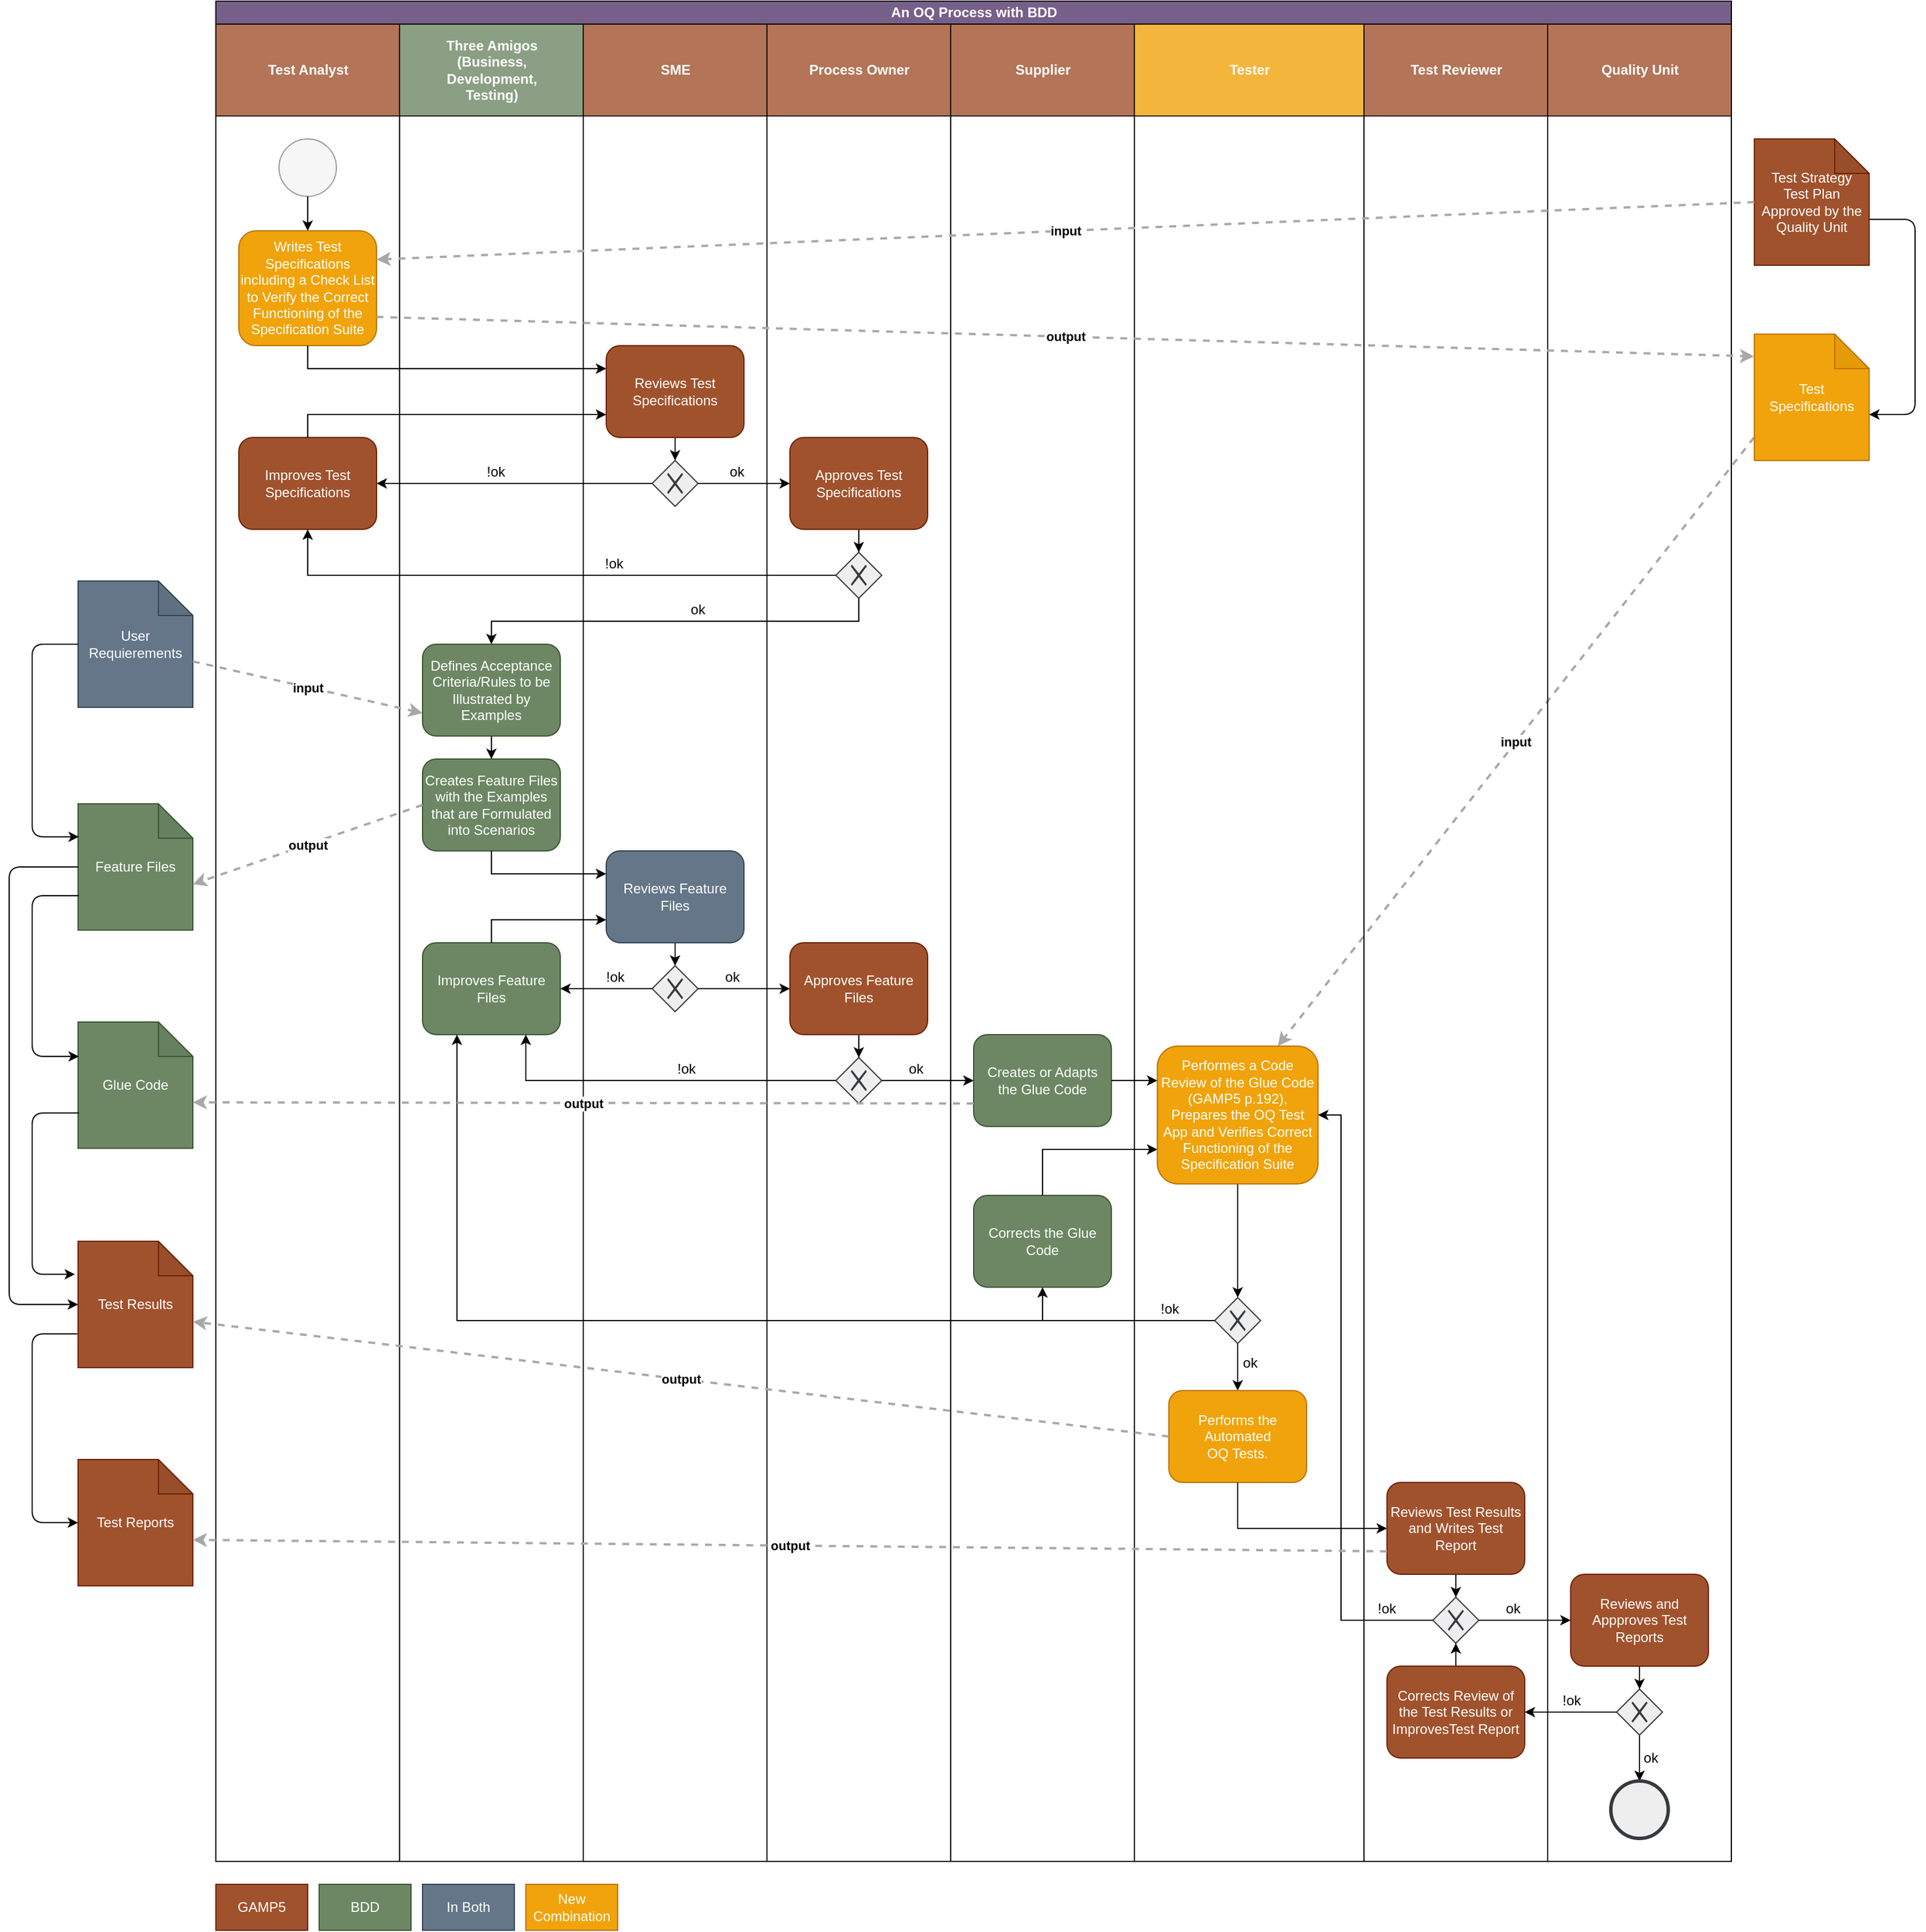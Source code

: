 <mxfile version="13.3.1" type="device"><diagram id="J2WlAYVavAl_SOjn0Gvv" name="Page-1"><mxGraphModel dx="2889" dy="1183" grid="1" gridSize="10" guides="1" tooltips="1" connect="1" arrows="1" fold="1" page="1" pageScale="1" pageWidth="827" pageHeight="1169" math="0" shadow="0"><root><mxCell id="0"/><mxCell id="1" parent="0"/><mxCell id="4swtbXsZtzmQUk544OCV-3" value="&lt;div style=&quot;text-align: left&quot;&gt;&lt;div style=&quot;text-align: center&quot;&gt;&lt;b&gt;input&lt;/b&gt;&lt;/div&gt;&lt;/div&gt;" style="edgeStyle=none;rounded=0;html=1;entryX=0.75;entryY=0;jettySize=auto;orthogonalLoop=1;strokeColor=#A8A8A8;strokeWidth=2;fontColor=#000000;jumpStyle=none;dashed=1;entryDx=0;entryDy=0;exitX=-0.003;exitY=0.818;exitDx=0;exitDy=0;exitPerimeter=0;" parent="1" source="Uafo7r4qzUE5RSI8bj_A-1" target="BC_eplf03qGUF5eGNBo_-27" edge="1"><mxGeometry width="200" relative="1" as="geometry"><mxPoint x="-60" y="730" as="sourcePoint"/><mxPoint x="270" y="690" as="targetPoint"/></mxGeometry></mxCell><mxCell id="BC_eplf03qGUF5eGNBo_-87" value="!ok" style="text;html=1;strokeColor=none;fillColor=none;align=center;verticalAlign=middle;whiteSpace=wrap;rounded=0;" parent="1" vertex="1"><mxGeometry x="407" y="560" width="40" height="20" as="geometry"/></mxCell><mxCell id="BC_eplf03qGUF5eGNBo_-1" value="An OQ Process with BDD" style="swimlane;html=1;childLayout=stackLayout;resizeParent=1;resizeParentMax=0;startSize=20;fillColor=#76608a;strokeColor=#000000;fontColor=#ffffff;" parent="1" vertex="1"><mxGeometry x="80" y="80" width="1320" height="1620" as="geometry"/></mxCell><mxCell id="BC_eplf03qGUF5eGNBo_-3" value="Test Analyst" style="swimlane;html=1;startSize=80;opacity=80;fillColor=#a0522d;strokeColor=#000000;fontColor=#ffffff;" parent="BC_eplf03qGUF5eGNBo_-1" vertex="1"><mxGeometry y="20" width="160" height="1600" as="geometry"/></mxCell><mxCell id="BC_eplf03qGUF5eGNBo_-35" style="edgeStyle=orthogonalEdgeStyle;rounded=0;orthogonalLoop=1;jettySize=auto;html=1;entryX=0.5;entryY=0;entryDx=0;entryDy=0;" parent="BC_eplf03qGUF5eGNBo_-3" source="BC_eplf03qGUF5eGNBo_-17" target="BC_eplf03qGUF5eGNBo_-18" edge="1"><mxGeometry relative="1" as="geometry"/></mxCell><mxCell id="BC_eplf03qGUF5eGNBo_-17" value="" style="shape=mxgraph.bpmn.shape;html=1;verticalLabelPosition=bottom;labelBackgroundColor=#ffffff;verticalAlign=top;align=center;perimeter=ellipsePerimeter;outlineConnect=0;outline=standard;symbol=general;fillColor=#eeeeee;strokeColor=#36393d;opacity=50;" parent="BC_eplf03qGUF5eGNBo_-3" vertex="1"><mxGeometry x="55" y="100" width="50" height="50" as="geometry"/></mxCell><mxCell id="BC_eplf03qGUF5eGNBo_-18" value="Writes Test Specifications&lt;br&gt;including a Check List to Verify the Correct Functioning of the Specification Suite" style="shape=ext;rounded=1;html=1;whiteSpace=wrap;fillColor=#f0a30a;strokeColor=#BD7000;fontColor=#ffffff;" parent="BC_eplf03qGUF5eGNBo_-3" vertex="1"><mxGeometry x="20" y="180" width="120" height="100" as="geometry"/></mxCell><mxCell id="BC_eplf03qGUF5eGNBo_-43" value="Improves Test Specifications" style="shape=ext;rounded=1;html=1;whiteSpace=wrap;fillColor=#a0522d;strokeColor=#6D1F00;fontColor=#ffffff;" parent="BC_eplf03qGUF5eGNBo_-3" vertex="1"><mxGeometry x="20" y="360" width="120" height="80" as="geometry"/></mxCell><mxCell id="BC_eplf03qGUF5eGNBo_-4" value="Three Amigos&lt;br&gt;(Business,&lt;br&gt;Development, &lt;br&gt;Testing)" style="swimlane;html=1;startSize=80;opacity=80;fillColor=#6d8764;strokeColor=#000000;fontColor=#ffffff;" parent="BC_eplf03qGUF5eGNBo_-1" vertex="1"><mxGeometry x="160" y="20" width="160" height="1600" as="geometry"/></mxCell><mxCell id="BC_eplf03qGUF5eGNBo_-48" style="edgeStyle=orthogonalEdgeStyle;rounded=0;orthogonalLoop=1;jettySize=auto;html=1;entryX=0.5;entryY=0;entryDx=0;entryDy=0;" parent="BC_eplf03qGUF5eGNBo_-4" source="BC_eplf03qGUF5eGNBo_-16" target="BC_eplf03qGUF5eGNBo_-19" edge="1"><mxGeometry relative="1" as="geometry"/></mxCell><mxCell id="BC_eplf03qGUF5eGNBo_-54" value="Improves Feature Files" style="shape=ext;rounded=1;html=1;whiteSpace=wrap;fillColor=#6d8764;strokeColor=#3A5431;fontColor=#ffffff;" parent="BC_eplf03qGUF5eGNBo_-4" vertex="1"><mxGeometry x="20" y="800" width="120" height="80" as="geometry"/></mxCell><mxCell id="BC_eplf03qGUF5eGNBo_-16" value="Defines Acceptance Criteria/Rules to be Illustrated by Examples" style="shape=ext;rounded=1;html=1;whiteSpace=wrap;fillColor=#6d8764;strokeColor=#3A5431;fontColor=#ffffff;" parent="BC_eplf03qGUF5eGNBo_-4" vertex="1"><mxGeometry x="20" y="540" width="120" height="80" as="geometry"/></mxCell><mxCell id="BC_eplf03qGUF5eGNBo_-19" value="Creates Feature Files with the Examples that are Formulated into Scenarios" style="shape=ext;rounded=1;html=1;whiteSpace=wrap;fillColor=#6d8764;strokeColor=#3A5431;fontColor=#ffffff;" parent="BC_eplf03qGUF5eGNBo_-4" vertex="1"><mxGeometry x="20" y="640" width="120" height="80" as="geometry"/></mxCell><mxCell id="BC_eplf03qGUF5eGNBo_-11" value="SME" style="swimlane;html=1;startSize=80;opacity=80;fillColor=#a0522d;strokeColor=#000000;fontColor=#ffffff;" parent="BC_eplf03qGUF5eGNBo_-1" vertex="1"><mxGeometry x="320" y="20" width="160" height="1600" as="geometry"/></mxCell><mxCell id="BC_eplf03qGUF5eGNBo_-38" style="edgeStyle=orthogonalEdgeStyle;rounded=0;orthogonalLoop=1;jettySize=auto;html=1;" parent="BC_eplf03qGUF5eGNBo_-11" source="BC_eplf03qGUF5eGNBo_-29" target="BC_eplf03qGUF5eGNBo_-37" edge="1"><mxGeometry relative="1" as="geometry"/></mxCell><mxCell id="BC_eplf03qGUF5eGNBo_-37" value="" style="shape=mxgraph.bpmn.shape;html=1;verticalLabelPosition=bottom;labelBackgroundColor=#ffffff;verticalAlign=top;align=center;perimeter=rhombusPerimeter;background=gateway;outlineConnect=0;outline=none;symbol=exclusiveGw;fillColor=#eeeeee;strokeColor=#36393d;" parent="BC_eplf03qGUF5eGNBo_-11" vertex="1"><mxGeometry x="60" y="380" width="40" height="40" as="geometry"/></mxCell><mxCell id="BC_eplf03qGUF5eGNBo_-29" value="Reviews Test Specifications" style="shape=ext;rounded=1;html=1;whiteSpace=wrap;fillColor=#a0522d;strokeColor=#6D1F00;fontColor=#ffffff;" parent="BC_eplf03qGUF5eGNBo_-11" vertex="1"><mxGeometry x="20" y="280" width="120" height="80" as="geometry"/></mxCell><mxCell id="BC_eplf03qGUF5eGNBo_-56" style="edgeStyle=orthogonalEdgeStyle;rounded=0;orthogonalLoop=1;jettySize=auto;html=1;" parent="BC_eplf03qGUF5eGNBo_-11" source="BC_eplf03qGUF5eGNBo_-22" target="BC_eplf03qGUF5eGNBo_-55" edge="1"><mxGeometry relative="1" as="geometry"/></mxCell><mxCell id="BC_eplf03qGUF5eGNBo_-22" value="Reviews Feature Files" style="shape=ext;rounded=1;html=1;whiteSpace=wrap;fillColor=#647687;strokeColor=#314354;fontColor=#ffffff;" parent="BC_eplf03qGUF5eGNBo_-11" vertex="1"><mxGeometry x="20" y="720" width="120" height="80" as="geometry"/></mxCell><mxCell id="BC_eplf03qGUF5eGNBo_-55" value="" style="shape=mxgraph.bpmn.shape;html=1;verticalLabelPosition=bottom;labelBackgroundColor=#ffffff;verticalAlign=top;align=center;perimeter=rhombusPerimeter;background=gateway;outlineConnect=0;outline=none;symbol=exclusiveGw;fillColor=#eeeeee;strokeColor=#36393d;" parent="BC_eplf03qGUF5eGNBo_-11" vertex="1"><mxGeometry x="60" y="820" width="40" height="40" as="geometry"/></mxCell><mxCell id="BC_eplf03qGUF5eGNBo_-104" value="!ok" style="text;html=1;strokeColor=none;fillColor=none;align=center;verticalAlign=middle;whiteSpace=wrap;rounded=0;" parent="BC_eplf03qGUF5eGNBo_-11" vertex="1"><mxGeometry x="70" y="900" width="40" height="20" as="geometry"/></mxCell><mxCell id="BC_eplf03qGUF5eGNBo_-101" value="ok" style="text;html=1;strokeColor=none;fillColor=none;align=center;verticalAlign=middle;whiteSpace=wrap;rounded=0;" parent="BC_eplf03qGUF5eGNBo_-11" vertex="1"><mxGeometry x="80" y="500" width="40" height="20" as="geometry"/></mxCell><mxCell id="BC_eplf03qGUF5eGNBo_-96" value="ok" style="text;html=1;strokeColor=none;fillColor=none;align=center;verticalAlign=middle;whiteSpace=wrap;rounded=0;" parent="BC_eplf03qGUF5eGNBo_-11" vertex="1"><mxGeometry x="110" y="820" width="40" height="20" as="geometry"/></mxCell><mxCell id="BC_eplf03qGUF5eGNBo_-20" value="Process Owner" style="swimlane;html=1;startSize=80;opacity=80;fillColor=#a0522d;strokeColor=#000000;fontColor=#ffffff;" parent="BC_eplf03qGUF5eGNBo_-1" vertex="1"><mxGeometry x="480" y="20" width="160" height="1600" as="geometry"/></mxCell><mxCell id="BC_eplf03qGUF5eGNBo_-41" style="edgeStyle=orthogonalEdgeStyle;rounded=0;orthogonalLoop=1;jettySize=auto;html=1;entryX=0.5;entryY=0;entryDx=0;entryDy=0;" parent="BC_eplf03qGUF5eGNBo_-20" source="BC_eplf03qGUF5eGNBo_-30" target="BC_eplf03qGUF5eGNBo_-51" edge="1"><mxGeometry relative="1" as="geometry"><mxPoint x="80" y="480" as="targetPoint"/></mxGeometry></mxCell><mxCell id="BC_eplf03qGUF5eGNBo_-61" value="" style="shape=mxgraph.bpmn.shape;html=1;verticalLabelPosition=bottom;labelBackgroundColor=#ffffff;verticalAlign=top;align=center;perimeter=rhombusPerimeter;background=gateway;outlineConnect=0;outline=none;symbol=exclusiveGw;fillColor=#eeeeee;strokeColor=#36393d;" parent="BC_eplf03qGUF5eGNBo_-20" vertex="1"><mxGeometry x="60" y="900" width="40" height="40" as="geometry"/></mxCell><mxCell id="BC_eplf03qGUF5eGNBo_-62" style="edgeStyle=orthogonalEdgeStyle;rounded=0;orthogonalLoop=1;jettySize=auto;html=1;entryX=0.5;entryY=0;entryDx=0;entryDy=0;" parent="BC_eplf03qGUF5eGNBo_-20" source="BC_eplf03qGUF5eGNBo_-25" target="BC_eplf03qGUF5eGNBo_-61" edge="1"><mxGeometry relative="1" as="geometry"/></mxCell><mxCell id="BC_eplf03qGUF5eGNBo_-25" value="Approves Feature Files" style="shape=ext;rounded=1;html=1;whiteSpace=wrap;fillColor=#a0522d;strokeColor=#6D1F00;fontColor=#ffffff;" parent="BC_eplf03qGUF5eGNBo_-20" vertex="1"><mxGeometry x="20" y="800" width="120" height="80" as="geometry"/></mxCell><mxCell id="BC_eplf03qGUF5eGNBo_-30" value="Approves Test Specifications" style="shape=ext;rounded=1;html=1;whiteSpace=wrap;fillColor=#a0522d;strokeColor=#6D1F00;fontColor=#ffffff;" parent="BC_eplf03qGUF5eGNBo_-20" vertex="1"><mxGeometry x="20" y="360" width="120" height="80" as="geometry"/></mxCell><mxCell id="BC_eplf03qGUF5eGNBo_-51" value="" style="shape=mxgraph.bpmn.shape;html=1;verticalLabelPosition=bottom;labelBackgroundColor=#ffffff;verticalAlign=top;align=center;perimeter=rhombusPerimeter;background=gateway;outlineConnect=0;outline=none;symbol=exclusiveGw;fillColor=#eeeeee;strokeColor=#36393d;" parent="BC_eplf03qGUF5eGNBo_-20" vertex="1"><mxGeometry x="60" y="460" width="40" height="40" as="geometry"/></mxCell><mxCell id="BC_eplf03qGUF5eGNBo_-86" value="ok" style="text;html=1;strokeColor=none;fillColor=none;align=center;verticalAlign=middle;whiteSpace=wrap;rounded=0;" parent="BC_eplf03qGUF5eGNBo_-20" vertex="1"><mxGeometry x="110" y="900" width="40" height="20" as="geometry"/></mxCell><mxCell id="BC_eplf03qGUF5eGNBo_-12" value="Supplier" style="swimlane;html=1;startSize=80;opacity=80;fillColor=#a0522d;strokeColor=#000000;fontColor=#ffffff;" parent="BC_eplf03qGUF5eGNBo_-1" vertex="1"><mxGeometry x="640" y="20" width="160" height="1600" as="geometry"/></mxCell><mxCell id="BC_eplf03qGUF5eGNBo_-88" value="Creates or Adapts &lt;br&gt;the Glue Code" style="shape=ext;rounded=1;html=1;whiteSpace=wrap;fillColor=#6d8764;strokeColor=#3A5431;fontColor=#ffffff;" parent="BC_eplf03qGUF5eGNBo_-12" vertex="1"><mxGeometry x="20" y="880" width="120" height="80" as="geometry"/></mxCell><mxCell id="BC_eplf03qGUF5eGNBo_-91" value="Corrects the Glue Code" style="shape=ext;rounded=1;html=1;whiteSpace=wrap;fillColor=#6d8764;strokeColor=#3A5431;fontColor=#ffffff;" parent="BC_eplf03qGUF5eGNBo_-12" vertex="1"><mxGeometry x="20" y="1020" width="120" height="80" as="geometry"/></mxCell><mxCell id="BC_eplf03qGUF5eGNBo_-13" value="Tester" style="swimlane;html=1;startSize=80;opacity=80;fillColor=#f0a30a;strokeColor=#000000;fontColor=#ffffff;" parent="BC_eplf03qGUF5eGNBo_-1" vertex="1"><mxGeometry x="800" y="20" width="200" height="1600" as="geometry"/></mxCell><mxCell id="BC_eplf03qGUF5eGNBo_-73" style="edgeStyle=orthogonalEdgeStyle;rounded=0;orthogonalLoop=1;jettySize=auto;html=1;" parent="BC_eplf03qGUF5eGNBo_-13" source="BC_eplf03qGUF5eGNBo_-71" target="BC_eplf03qGUF5eGNBo_-26" edge="1"><mxGeometry relative="1" as="geometry"/></mxCell><mxCell id="BC_eplf03qGUF5eGNBo_-89" style="edgeStyle=orthogonalEdgeStyle;rounded=0;orthogonalLoop=1;jettySize=auto;html=1;entryX=0.5;entryY=0;entryDx=0;entryDy=0;" parent="BC_eplf03qGUF5eGNBo_-13" source="BC_eplf03qGUF5eGNBo_-27" target="BC_eplf03qGUF5eGNBo_-71" edge="1"><mxGeometry relative="1" as="geometry"/></mxCell><mxCell id="BC_eplf03qGUF5eGNBo_-71" value="" style="shape=mxgraph.bpmn.shape;html=1;verticalLabelPosition=bottom;labelBackgroundColor=#ffffff;verticalAlign=top;align=center;perimeter=rhombusPerimeter;background=gateway;outlineConnect=0;outline=none;symbol=exclusiveGw;fillColor=#eeeeee;strokeColor=#36393d;" parent="BC_eplf03qGUF5eGNBo_-13" vertex="1"><mxGeometry x="70" y="1109" width="40" height="40" as="geometry"/></mxCell><mxCell id="BC_eplf03qGUF5eGNBo_-27" value="Performes a Code Review of the Glue Code (GAMP5 p.192), Prepares the OQ Test App and Verifies Correct Functioning of the Specification Suite" style="shape=ext;rounded=1;html=1;whiteSpace=wrap;fillColor=#f0a30a;strokeColor=#BD7000;fontColor=#ffffff;" parent="BC_eplf03qGUF5eGNBo_-13" vertex="1"><mxGeometry x="20" y="890" width="140" height="120" as="geometry"/></mxCell><mxCell id="BC_eplf03qGUF5eGNBo_-26" value="Performs the Automated &lt;br&gt;OQ Tests." style="shape=ext;rounded=1;html=1;whiteSpace=wrap;fillColor=#f0a30a;strokeColor=#BD7000;fontColor=#ffffff;" parent="BC_eplf03qGUF5eGNBo_-13" vertex="1"><mxGeometry x="30" y="1190" width="120" height="80" as="geometry"/></mxCell><mxCell id="BC_eplf03qGUF5eGNBo_-14" value="Test Reviewer" style="swimlane;html=1;startSize=80;opacity=80;fillColor=#a0522d;strokeColor=#000000;fontColor=#ffffff;" parent="BC_eplf03qGUF5eGNBo_-1" vertex="1"><mxGeometry x="1000" y="20" width="160" height="1600" as="geometry"/></mxCell><mxCell id="BC_eplf03qGUF5eGNBo_-81" style="edgeStyle=orthogonalEdgeStyle;rounded=0;orthogonalLoop=1;jettySize=auto;html=1;entryX=0.5;entryY=1;entryDx=0;entryDy=0;" parent="BC_eplf03qGUF5eGNBo_-14" source="BC_eplf03qGUF5eGNBo_-32" target="BC_eplf03qGUF5eGNBo_-74" edge="1"><mxGeometry relative="1" as="geometry"/></mxCell><mxCell id="BC_eplf03qGUF5eGNBo_-75" style="edgeStyle=orthogonalEdgeStyle;rounded=0;orthogonalLoop=1;jettySize=auto;html=1;entryX=0.5;entryY=0;entryDx=0;entryDy=0;" parent="BC_eplf03qGUF5eGNBo_-14" source="BC_eplf03qGUF5eGNBo_-31" target="BC_eplf03qGUF5eGNBo_-74" edge="1"><mxGeometry relative="1" as="geometry"/></mxCell><mxCell id="BC_eplf03qGUF5eGNBo_-109" value="!ok" style="text;html=1;strokeColor=none;fillColor=none;align=center;verticalAlign=middle;whiteSpace=wrap;rounded=0;" parent="BC_eplf03qGUF5eGNBo_-14" vertex="1"><mxGeometry y="1370" width="40" height="20" as="geometry"/></mxCell><mxCell id="BC_eplf03qGUF5eGNBo_-108" value="!ok" style="text;html=1;strokeColor=none;fillColor=none;align=center;verticalAlign=middle;whiteSpace=wrap;rounded=0;" parent="BC_eplf03qGUF5eGNBo_-14" vertex="1"><mxGeometry x="50" y="1460" width="40" height="20" as="geometry"/></mxCell><mxCell id="BC_eplf03qGUF5eGNBo_-74" value="" style="shape=mxgraph.bpmn.shape;html=1;verticalLabelPosition=bottom;labelBackgroundColor=#ffffff;verticalAlign=top;align=center;perimeter=rhombusPerimeter;background=gateway;outlineConnect=0;outline=none;symbol=exclusiveGw;fillColor=#eeeeee;strokeColor=#36393d;" parent="BC_eplf03qGUF5eGNBo_-14" vertex="1"><mxGeometry x="60" y="1370" width="40" height="40" as="geometry"/></mxCell><mxCell id="BC_eplf03qGUF5eGNBo_-32" value="Corrects Review of the Test Results or ImprovesTest Report" style="shape=ext;rounded=1;html=1;whiteSpace=wrap;fillColor=#a0522d;strokeColor=#6D1F00;fontColor=#ffffff;" parent="BC_eplf03qGUF5eGNBo_-14" vertex="1"><mxGeometry x="20" y="1430" width="120" height="80" as="geometry"/></mxCell><mxCell id="BC_eplf03qGUF5eGNBo_-31" value="Reviews Test Results and Writes Test Report" style="shape=ext;rounded=1;html=1;whiteSpace=wrap;fillColor=#a0522d;strokeColor=#6D1F00;fontColor=#ffffff;" parent="BC_eplf03qGUF5eGNBo_-14" vertex="1"><mxGeometry x="20" y="1270" width="120" height="80" as="geometry"/></mxCell><mxCell id="BC_eplf03qGUF5eGNBo_-99" value="ok" style="text;html=1;strokeColor=none;fillColor=none;align=center;verticalAlign=middle;whiteSpace=wrap;rounded=0;" parent="BC_eplf03qGUF5eGNBo_-14" vertex="1"><mxGeometry x="110" y="1370" width="40" height="20" as="geometry"/></mxCell><mxCell id="BC_eplf03qGUF5eGNBo_-15" value="Quality Unit" style="swimlane;html=1;startSize=80;opacity=80;fillColor=#a0522d;strokeColor=#000000;fontColor=#ffffff;" parent="BC_eplf03qGUF5eGNBo_-1" vertex="1"><mxGeometry x="1160" y="20" width="160" height="1600" as="geometry"><mxRectangle x="1160" y="20" width="30" height="1600" as="alternateBounds"/></mxGeometry></mxCell><mxCell id="BC_eplf03qGUF5eGNBo_-83" style="edgeStyle=orthogonalEdgeStyle;rounded=0;orthogonalLoop=1;jettySize=auto;html=1;entryX=0.5;entryY=0;entryDx=0;entryDy=0;" parent="BC_eplf03qGUF5eGNBo_-15" source="BC_eplf03qGUF5eGNBo_-33" target="BC_eplf03qGUF5eGNBo_-82" edge="1"><mxGeometry relative="1" as="geometry"/></mxCell><mxCell id="BC_eplf03qGUF5eGNBo_-85" style="edgeStyle=orthogonalEdgeStyle;rounded=0;orthogonalLoop=1;jettySize=auto;html=1;entryX=0.5;entryY=0;entryDx=0;entryDy=0;" parent="BC_eplf03qGUF5eGNBo_-15" source="BC_eplf03qGUF5eGNBo_-82" target="BC_eplf03qGUF5eGNBo_-34" edge="1"><mxGeometry relative="1" as="geometry"/></mxCell><mxCell id="BC_eplf03qGUF5eGNBo_-107" value="!ok" style="text;html=1;strokeColor=none;fillColor=none;align=center;verticalAlign=middle;whiteSpace=wrap;rounded=0;" parent="BC_eplf03qGUF5eGNBo_-15" vertex="1"><mxGeometry x="1" y="1450" width="40" height="20" as="geometry"/></mxCell><mxCell id="BC_eplf03qGUF5eGNBo_-34" value="" style="shape=mxgraph.bpmn.shape;html=1;verticalLabelPosition=bottom;labelBackgroundColor=#ffffff;verticalAlign=top;align=center;perimeter=ellipsePerimeter;outlineConnect=0;outline=end;symbol=general;fillColor=#eeeeee;strokeColor=#36393d;" parent="BC_eplf03qGUF5eGNBo_-15" vertex="1"><mxGeometry x="55" y="1530" width="50" height="50" as="geometry"/></mxCell><mxCell id="BC_eplf03qGUF5eGNBo_-82" value="" style="shape=mxgraph.bpmn.shape;html=1;verticalLabelPosition=bottom;labelBackgroundColor=#ffffff;verticalAlign=top;align=center;perimeter=rhombusPerimeter;background=gateway;outlineConnect=0;outline=none;symbol=exclusiveGw;fillColor=#eeeeee;strokeColor=#36393d;" parent="BC_eplf03qGUF5eGNBo_-15" vertex="1"><mxGeometry x="60" y="1450" width="40" height="40" as="geometry"/></mxCell><mxCell id="BC_eplf03qGUF5eGNBo_-33" value="Reviews and Appproves Test Reports" style="shape=ext;rounded=1;html=1;whiteSpace=wrap;fillColor=#a0522d;strokeColor=#6D1F00;fontColor=#ffffff;" parent="BC_eplf03qGUF5eGNBo_-15" vertex="1"><mxGeometry x="20" y="1350" width="120" height="80" as="geometry"/></mxCell><mxCell id="BC_eplf03qGUF5eGNBo_-98" value="ok" style="text;html=1;strokeColor=none;fillColor=none;align=center;verticalAlign=middle;whiteSpace=wrap;rounded=0;" parent="BC_eplf03qGUF5eGNBo_-15" vertex="1"><mxGeometry x="70" y="1500" width="40" height="20" as="geometry"/></mxCell><mxCell id="BC_eplf03qGUF5eGNBo_-36" style="edgeStyle=orthogonalEdgeStyle;rounded=0;orthogonalLoop=1;jettySize=auto;html=1;entryX=0;entryY=0.25;entryDx=0;entryDy=0;exitX=0.5;exitY=1;exitDx=0;exitDy=0;" parent="BC_eplf03qGUF5eGNBo_-1" source="BC_eplf03qGUF5eGNBo_-18" target="BC_eplf03qGUF5eGNBo_-29" edge="1"><mxGeometry relative="1" as="geometry"/></mxCell><mxCell id="BC_eplf03qGUF5eGNBo_-39" style="edgeStyle=orthogonalEdgeStyle;rounded=0;orthogonalLoop=1;jettySize=auto;html=1;entryX=0;entryY=0.5;entryDx=0;entryDy=0;" parent="BC_eplf03qGUF5eGNBo_-1" source="BC_eplf03qGUF5eGNBo_-37" target="BC_eplf03qGUF5eGNBo_-30" edge="1"><mxGeometry relative="1" as="geometry"/></mxCell><mxCell id="BC_eplf03qGUF5eGNBo_-42" style="edgeStyle=orthogonalEdgeStyle;rounded=0;orthogonalLoop=1;jettySize=auto;html=1;exitX=0.5;exitY=1;exitDx=0;exitDy=0;" parent="BC_eplf03qGUF5eGNBo_-1" source="BC_eplf03qGUF5eGNBo_-51" target="BC_eplf03qGUF5eGNBo_-16" edge="1"><mxGeometry relative="1" as="geometry"><mxPoint x="560" y="550" as="sourcePoint"/></mxGeometry></mxCell><mxCell id="BC_eplf03qGUF5eGNBo_-44" style="edgeStyle=orthogonalEdgeStyle;rounded=0;orthogonalLoop=1;jettySize=auto;html=1;entryX=1;entryY=0.5;entryDx=0;entryDy=0;" parent="BC_eplf03qGUF5eGNBo_-1" source="BC_eplf03qGUF5eGNBo_-37" target="BC_eplf03qGUF5eGNBo_-43" edge="1"><mxGeometry relative="1" as="geometry"/></mxCell><mxCell id="BC_eplf03qGUF5eGNBo_-46" style="edgeStyle=orthogonalEdgeStyle;rounded=0;orthogonalLoop=1;jettySize=auto;html=1;entryX=0;entryY=0.75;entryDx=0;entryDy=0;exitX=0.5;exitY=0;exitDx=0;exitDy=0;" parent="BC_eplf03qGUF5eGNBo_-1" source="BC_eplf03qGUF5eGNBo_-43" target="BC_eplf03qGUF5eGNBo_-29" edge="1"><mxGeometry relative="1" as="geometry"><Array as="points"><mxPoint x="80" y="360"/></Array></mxGeometry></mxCell><mxCell id="BC_eplf03qGUF5eGNBo_-47" style="edgeStyle=orthogonalEdgeStyle;rounded=0;orthogonalLoop=1;jettySize=auto;html=1;entryX=0.5;entryY=1;entryDx=0;entryDy=0;exitX=0;exitY=0.5;exitDx=0;exitDy=0;" parent="BC_eplf03qGUF5eGNBo_-1" source="BC_eplf03qGUF5eGNBo_-51" target="BC_eplf03qGUF5eGNBo_-43" edge="1"><mxGeometry relative="1" as="geometry"><mxPoint x="535" y="525" as="sourcePoint"/></mxGeometry></mxCell><mxCell id="BC_eplf03qGUF5eGNBo_-50" style="edgeStyle=orthogonalEdgeStyle;rounded=0;orthogonalLoop=1;jettySize=auto;html=1;entryX=0;entryY=0.25;entryDx=0;entryDy=0;exitX=0.5;exitY=1;exitDx=0;exitDy=0;" parent="BC_eplf03qGUF5eGNBo_-1" source="BC_eplf03qGUF5eGNBo_-19" target="BC_eplf03qGUF5eGNBo_-22" edge="1"><mxGeometry relative="1" as="geometry"/></mxCell><mxCell id="BC_eplf03qGUF5eGNBo_-57" style="edgeStyle=orthogonalEdgeStyle;rounded=0;orthogonalLoop=1;jettySize=auto;html=1;entryX=0;entryY=0.5;entryDx=0;entryDy=0;" parent="BC_eplf03qGUF5eGNBo_-1" source="BC_eplf03qGUF5eGNBo_-55" target="BC_eplf03qGUF5eGNBo_-25" edge="1"><mxGeometry relative="1" as="geometry"/></mxCell><mxCell id="BC_eplf03qGUF5eGNBo_-58" style="edgeStyle=orthogonalEdgeStyle;rounded=0;orthogonalLoop=1;jettySize=auto;html=1;entryX=1;entryY=0.5;entryDx=0;entryDy=0;" parent="BC_eplf03qGUF5eGNBo_-1" source="BC_eplf03qGUF5eGNBo_-55" target="BC_eplf03qGUF5eGNBo_-54" edge="1"><mxGeometry relative="1" as="geometry"/></mxCell><mxCell id="BC_eplf03qGUF5eGNBo_-60" style="edgeStyle=orthogonalEdgeStyle;rounded=0;orthogonalLoop=1;jettySize=auto;html=1;entryX=0;entryY=0.75;entryDx=0;entryDy=0;" parent="BC_eplf03qGUF5eGNBo_-1" source="BC_eplf03qGUF5eGNBo_-54" target="BC_eplf03qGUF5eGNBo_-22" edge="1"><mxGeometry relative="1" as="geometry"><Array as="points"><mxPoint x="240" y="800"/></Array></mxGeometry></mxCell><mxCell id="BC_eplf03qGUF5eGNBo_-63" style="edgeStyle=orthogonalEdgeStyle;rounded=0;orthogonalLoop=1;jettySize=auto;html=1;entryX=0.75;entryY=1;entryDx=0;entryDy=0;" parent="BC_eplf03qGUF5eGNBo_-1" source="BC_eplf03qGUF5eGNBo_-61" target="BC_eplf03qGUF5eGNBo_-54" edge="1"><mxGeometry relative="1" as="geometry"/></mxCell><mxCell id="BC_eplf03qGUF5eGNBo_-64" style="edgeStyle=orthogonalEdgeStyle;rounded=0;orthogonalLoop=1;jettySize=auto;html=1;entryX=0;entryY=0.5;entryDx=0;entryDy=0;" parent="BC_eplf03qGUF5eGNBo_-1" source="BC_eplf03qGUF5eGNBo_-61" target="BC_eplf03qGUF5eGNBo_-88" edge="1"><mxGeometry relative="1" as="geometry"><mxPoint x="620" y="950" as="targetPoint"/></mxGeometry></mxCell><mxCell id="BC_eplf03qGUF5eGNBo_-70" style="edgeStyle=orthogonalEdgeStyle;rounded=0;orthogonalLoop=1;jettySize=auto;html=1;entryX=0;entryY=0.5;entryDx=0;entryDy=0;exitX=0.5;exitY=1;exitDx=0;exitDy=0;" parent="BC_eplf03qGUF5eGNBo_-1" source="BC_eplf03qGUF5eGNBo_-26" target="BC_eplf03qGUF5eGNBo_-31" edge="1"><mxGeometry relative="1" as="geometry"/></mxCell><mxCell id="BC_eplf03qGUF5eGNBo_-77" style="edgeStyle=orthogonalEdgeStyle;rounded=0;orthogonalLoop=1;jettySize=auto;html=1;entryX=0;entryY=0.5;entryDx=0;entryDy=0;" parent="BC_eplf03qGUF5eGNBo_-1" source="BC_eplf03qGUF5eGNBo_-74" target="BC_eplf03qGUF5eGNBo_-33" edge="1"><mxGeometry relative="1" as="geometry"/></mxCell><mxCell id="BC_eplf03qGUF5eGNBo_-78" style="edgeStyle=orthogonalEdgeStyle;rounded=0;orthogonalLoop=1;jettySize=auto;html=1;entryX=1;entryY=0.5;entryDx=0;entryDy=0;exitX=0;exitY=0.5;exitDx=0;exitDy=0;" parent="BC_eplf03qGUF5eGNBo_-1" source="BC_eplf03qGUF5eGNBo_-74" target="BC_eplf03qGUF5eGNBo_-27" edge="1"><mxGeometry relative="1" as="geometry"><Array as="points"><mxPoint x="980" y="1410"/><mxPoint x="980" y="970"/></Array></mxGeometry></mxCell><mxCell id="BC_eplf03qGUF5eGNBo_-84" style="edgeStyle=orthogonalEdgeStyle;rounded=0;orthogonalLoop=1;jettySize=auto;html=1;entryX=1;entryY=0.5;entryDx=0;entryDy=0;" parent="BC_eplf03qGUF5eGNBo_-1" source="BC_eplf03qGUF5eGNBo_-82" target="BC_eplf03qGUF5eGNBo_-32" edge="1"><mxGeometry relative="1" as="geometry"/></mxCell><mxCell id="BC_eplf03qGUF5eGNBo_-90" style="edgeStyle=orthogonalEdgeStyle;rounded=0;orthogonalLoop=1;jettySize=auto;html=1;entryX=0;entryY=0.25;entryDx=0;entryDy=0;" parent="BC_eplf03qGUF5eGNBo_-1" source="BC_eplf03qGUF5eGNBo_-88" target="BC_eplf03qGUF5eGNBo_-27" edge="1"><mxGeometry relative="1" as="geometry"/></mxCell><mxCell id="BC_eplf03qGUF5eGNBo_-92" style="edgeStyle=orthogonalEdgeStyle;rounded=0;orthogonalLoop=1;jettySize=auto;html=1;entryX=0.5;entryY=1;entryDx=0;entryDy=0;" parent="BC_eplf03qGUF5eGNBo_-1" source="BC_eplf03qGUF5eGNBo_-71" target="BC_eplf03qGUF5eGNBo_-91" edge="1"><mxGeometry relative="1" as="geometry"/></mxCell><mxCell id="BC_eplf03qGUF5eGNBo_-93" style="edgeStyle=orthogonalEdgeStyle;rounded=0;orthogonalLoop=1;jettySize=auto;html=1;entryX=0;entryY=0.75;entryDx=0;entryDy=0;" parent="BC_eplf03qGUF5eGNBo_-1" source="BC_eplf03qGUF5eGNBo_-91" target="BC_eplf03qGUF5eGNBo_-27" edge="1"><mxGeometry relative="1" as="geometry"><Array as="points"><mxPoint x="720" y="1000"/></Array></mxGeometry></mxCell><mxCell id="BC_eplf03qGUF5eGNBo_-94" style="edgeStyle=orthogonalEdgeStyle;rounded=0;orthogonalLoop=1;jettySize=auto;html=1;entryX=0.25;entryY=1;entryDx=0;entryDy=0;" parent="BC_eplf03qGUF5eGNBo_-1" source="BC_eplf03qGUF5eGNBo_-71" target="BC_eplf03qGUF5eGNBo_-54" edge="1"><mxGeometry relative="1" as="geometry"/></mxCell><mxCell id="BC_eplf03qGUF5eGNBo_-97" value="ok" style="text;html=1;strokeColor=none;fillColor=none;align=center;verticalAlign=middle;whiteSpace=wrap;rounded=0;" parent="1" vertex="1"><mxGeometry x="514" y="480" width="40" height="20" as="geometry"/></mxCell><mxCell id="BC_eplf03qGUF5eGNBo_-100" value="ok" style="text;html=1;strokeColor=none;fillColor=none;align=center;verticalAlign=middle;whiteSpace=wrap;rounded=0;" parent="1" vertex="1"><mxGeometry x="961" y="1256" width="40" height="20" as="geometry"/></mxCell><mxCell id="BC_eplf03qGUF5eGNBo_-102" value="!ok" style="text;html=1;strokeColor=none;fillColor=none;align=center;verticalAlign=middle;whiteSpace=wrap;rounded=0;" parent="1" vertex="1"><mxGeometry x="304" y="480" width="40" height="20" as="geometry"/></mxCell><mxCell id="BC_eplf03qGUF5eGNBo_-103" value="!ok" style="text;html=1;strokeColor=none;fillColor=none;align=center;verticalAlign=middle;whiteSpace=wrap;rounded=0;" parent="1" vertex="1"><mxGeometry x="891" y="1209" width="40" height="20" as="geometry"/></mxCell><mxCell id="BC_eplf03qGUF5eGNBo_-105" value="!ok" style="text;html=1;strokeColor=none;fillColor=none;align=center;verticalAlign=middle;whiteSpace=wrap;rounded=0;" parent="1" vertex="1"><mxGeometry x="408" y="920" width="40" height="20" as="geometry"/></mxCell><mxCell id="BC_eplf03qGUF5eGNBo_-111" value="User Requierements" style="shape=note;whiteSpace=wrap;html=1;backgroundOutline=1;darkOpacity=0.05;fillColor=#647687;strokeColor=#314354;fontColor=#ffffff;" parent="1" vertex="1"><mxGeometry x="-40" y="585" width="100" height="110" as="geometry"/></mxCell><mxCell id="BC_eplf03qGUF5eGNBo_-114" value="Feature Files" style="shape=note;whiteSpace=wrap;html=1;backgroundOutline=1;darkOpacity=0.05;fillColor=#6d8764;strokeColor=#3A5431;fontColor=#ffffff;" parent="1" vertex="1"><mxGeometry x="-40" y="779" width="100" height="110" as="geometry"/></mxCell><mxCell id="BC_eplf03qGUF5eGNBo_-117" value="" style="edgeStyle=elbowEdgeStyle;elbow=horizontal;endArrow=classic;html=1;exitX=0;exitY=0.5;exitDx=0;exitDy=0;exitPerimeter=0;entryX=0.007;entryY=0.261;entryDx=0;entryDy=0;entryPerimeter=0;" parent="1" source="BC_eplf03qGUF5eGNBo_-111" target="BC_eplf03qGUF5eGNBo_-114" edge="1"><mxGeometry width="50" height="50" relative="1" as="geometry"><mxPoint x="-44.7" y="680" as="sourcePoint"/><mxPoint x="-45" y="1000" as="targetPoint"/><Array as="points"><mxPoint x="-80" y="730"/></Array></mxGeometry></mxCell><mxCell id="BC_eplf03qGUF5eGNBo_-118" value="&lt;div style=&quot;text-align: left&quot;&gt;&lt;div style=&quot;text-align: center&quot;&gt;&lt;b&gt;input&lt;/b&gt;&lt;/div&gt;&lt;/div&gt;" style="edgeStyle=none;rounded=0;html=1;entryX=0;entryY=0.75;jettySize=auto;orthogonalLoop=1;strokeColor=#A8A8A8;strokeWidth=2;fontColor=#000000;jumpStyle=none;dashed=1;entryDx=0;entryDy=0;exitX=0;exitY=0;exitDx=100;exitDy=70;exitPerimeter=0;" parent="1" source="BC_eplf03qGUF5eGNBo_-111" target="BC_eplf03qGUF5eGNBo_-16" edge="1"><mxGeometry width="200" relative="1" as="geometry"><mxPoint x="60" y="585" as="sourcePoint"/><mxPoint x="150" y="740" as="targetPoint"/></mxGeometry></mxCell><mxCell id="BC_eplf03qGUF5eGNBo_-121" value="&lt;div style=&quot;text-align: left&quot;&gt;&lt;div style=&quot;text-align: center&quot;&gt;&lt;b&gt;output&lt;/b&gt;&lt;/div&gt;&lt;/div&gt;" style="edgeStyle=none;rounded=0;html=1;entryX=0;entryY=0;jettySize=auto;orthogonalLoop=1;strokeColor=#A8A8A8;strokeWidth=2;fontColor=#000000;jumpStyle=none;dashed=1;entryDx=100;entryDy=70;entryPerimeter=0;exitX=0;exitY=0.5;exitDx=0;exitDy=0;" parent="1" source="BC_eplf03qGUF5eGNBo_-19" target="BC_eplf03qGUF5eGNBo_-114" edge="1"><mxGeometry width="200" relative="1" as="geometry"><mxPoint x="480.04" y="360" as="sourcePoint"/><mxPoint x="240.7" y="566.63" as="targetPoint"/></mxGeometry></mxCell><mxCell id="BC_eplf03qGUF5eGNBo_-126" value="Glue Code" style="shape=note;whiteSpace=wrap;html=1;backgroundOutline=1;darkOpacity=0.05;fillColor=#6d8764;strokeColor=#3A5431;fontColor=#ffffff;" parent="1" vertex="1"><mxGeometry x="-40" y="969" width="100" height="110" as="geometry"/></mxCell><mxCell id="BC_eplf03qGUF5eGNBo_-127" value="Test Results" style="shape=note;whiteSpace=wrap;html=1;backgroundOutline=1;darkOpacity=0.05;fillColor=#a0522d;strokeColor=#6D1F00;fontColor=#ffffff;" parent="1" vertex="1"><mxGeometry x="-40" y="1160" width="100" height="110" as="geometry"/></mxCell><mxCell id="BC_eplf03qGUF5eGNBo_-128" value="Test Reports" style="shape=note;whiteSpace=wrap;html=1;backgroundOutline=1;darkOpacity=0.05;fillColor=#a0522d;strokeColor=#6D1F00;fontColor=#ffffff;" parent="1" vertex="1"><mxGeometry x="-40" y="1350" width="100" height="110" as="geometry"/></mxCell><mxCell id="BC_eplf03qGUF5eGNBo_-129" value="" style="edgeStyle=elbowEdgeStyle;elbow=horizontal;endArrow=classic;html=1;exitX=0.007;exitY=0.727;exitDx=0;exitDy=0;exitPerimeter=0;entryX=0.007;entryY=0.273;entryDx=0;entryDy=0;entryPerimeter=0;" parent="1" source="BC_eplf03qGUF5eGNBo_-114" target="BC_eplf03qGUF5eGNBo_-126" edge="1"><mxGeometry width="50" height="50" relative="1" as="geometry"><mxPoint x="-45" y="1050" as="sourcePoint"/><mxPoint x="-45" y="1080.02" as="targetPoint"/><Array as="points"><mxPoint x="-80" y="1060"/><mxPoint x="-90" y="1070.02"/></Array></mxGeometry></mxCell><mxCell id="BC_eplf03qGUF5eGNBo_-130" value="" style="edgeStyle=elbowEdgeStyle;elbow=horizontal;endArrow=classic;html=1;exitX=0.007;exitY=0.721;exitDx=0;exitDy=0;exitPerimeter=0;entryX=-0.027;entryY=0.261;entryDx=0;entryDy=0;entryPerimeter=0;" parent="1" source="BC_eplf03qGUF5eGNBo_-126" target="BC_eplf03qGUF5eGNBo_-127" edge="1"><mxGeometry width="50" height="50" relative="1" as="geometry"><mxPoint x="-44.7" y="1160" as="sourcePoint"/><mxPoint x="-45" y="1200.02" as="targetPoint"/><Array as="points"><mxPoint x="-80" y="1180"/><mxPoint x="-90" y="1190.02"/></Array></mxGeometry></mxCell><mxCell id="BC_eplf03qGUF5eGNBo_-131" value="" style="edgeStyle=elbowEdgeStyle;elbow=horizontal;endArrow=classic;html=1;exitX=-0.007;exitY=0.733;exitDx=0;exitDy=0;exitPerimeter=0;entryX=0;entryY=0.5;entryDx=0;entryDy=0;entryPerimeter=0;" parent="1" source="BC_eplf03qGUF5eGNBo_-127" target="BC_eplf03qGUF5eGNBo_-128" edge="1"><mxGeometry width="50" height="50" relative="1" as="geometry"><mxPoint x="-44.7" y="1276.98" as="sourcePoint"/><mxPoint x="-45" y="1317" as="targetPoint"/><Array as="points"><mxPoint x="-80" y="1320"/><mxPoint x="-90" y="1307"/></Array></mxGeometry></mxCell><mxCell id="BC_eplf03qGUF5eGNBo_-132" value="&lt;div style=&quot;text-align: left&quot;&gt;&lt;div style=&quot;text-align: center&quot;&gt;&lt;b&gt;output&lt;/b&gt;&lt;/div&gt;&lt;/div&gt;" style="edgeStyle=none;rounded=0;html=1;entryX=0;entryY=0;jettySize=auto;orthogonalLoop=1;strokeColor=#A8A8A8;strokeWidth=2;fontColor=#000000;jumpStyle=none;dashed=1;entryDx=100;entryDy=70;entryPerimeter=0;exitX=0;exitY=0.75;exitDx=0;exitDy=0;" parent="1" source="BC_eplf03qGUF5eGNBo_-88" target="BC_eplf03qGUF5eGNBo_-126" edge="1"><mxGeometry width="200" relative="1" as="geometry"><mxPoint x="280" y="910" as="sourcePoint"/><mxPoint x="60" y="1150" as="targetPoint"/></mxGeometry></mxCell><mxCell id="BC_eplf03qGUF5eGNBo_-133" value="&lt;div style=&quot;text-align: left&quot;&gt;&lt;div style=&quot;text-align: center&quot;&gt;&lt;b&gt;output&lt;/b&gt;&lt;/div&gt;&lt;/div&gt;" style="edgeStyle=none;rounded=0;html=1;entryX=0;entryY=0;jettySize=auto;orthogonalLoop=1;strokeColor=#A8A8A8;strokeWidth=2;fontColor=#000000;jumpStyle=none;dashed=1;entryDx=100;entryDy=70;entryPerimeter=0;exitX=0;exitY=0.5;exitDx=0;exitDy=0;" parent="1" source="BC_eplf03qGUF5eGNBo_-26" target="BC_eplf03qGUF5eGNBo_-127" edge="1"><mxGeometry width="200" relative="1" as="geometry"><mxPoint x="280" y="800" as="sourcePoint"/><mxPoint x="60" y="1040" as="targetPoint"/></mxGeometry></mxCell><mxCell id="BC_eplf03qGUF5eGNBo_-134" value="&lt;div style=&quot;text-align: left&quot;&gt;&lt;div style=&quot;text-align: center&quot;&gt;&lt;b&gt;output&lt;/b&gt;&lt;/div&gt;&lt;/div&gt;" style="edgeStyle=none;rounded=0;html=1;entryX=0;entryY=0;jettySize=auto;orthogonalLoop=1;strokeColor=#A8A8A8;strokeWidth=2;fontColor=#000000;jumpStyle=none;dashed=1;entryDx=100;entryDy=70;entryPerimeter=0;exitX=0;exitY=0.75;exitDx=0;exitDy=0;" parent="1" source="BC_eplf03qGUF5eGNBo_-31" target="BC_eplf03qGUF5eGNBo_-128" edge="1"><mxGeometry width="200" relative="1" as="geometry"><mxPoint x="910" y="1560" as="sourcePoint"/><mxPoint x="70" y="1050" as="targetPoint"/></mxGeometry></mxCell><mxCell id="BC_eplf03qGUF5eGNBo_-135" value="Test Strategy&lt;br&gt;Test Plan&lt;br&gt;Approved by the Quality Unit" style="shape=note;whiteSpace=wrap;html=1;backgroundOutline=1;darkOpacity=0.05;fillColor=#a0522d;strokeColor=#6D1F00;fontColor=#ffffff;" parent="1" vertex="1"><mxGeometry x="1420" y="200" width="100" height="110" as="geometry"/></mxCell><mxCell id="BC_eplf03qGUF5eGNBo_-136" value="&lt;div style=&quot;text-align: left&quot;&gt;&lt;div style=&quot;text-align: center&quot;&gt;&lt;b&gt;input&lt;/b&gt;&lt;/div&gt;&lt;/div&gt;" style="edgeStyle=none;rounded=0;html=1;entryX=1;entryY=0.25;jettySize=auto;orthogonalLoop=1;strokeColor=#A8A8A8;strokeWidth=2;fontColor=#000000;jumpStyle=none;dashed=1;entryDx=0;entryDy=0;exitX=0;exitY=0.5;exitDx=0;exitDy=0;exitPerimeter=0;" parent="1" source="BC_eplf03qGUF5eGNBo_-135" target="BC_eplf03qGUF5eGNBo_-18" edge="1"><mxGeometry width="200" relative="1" as="geometry"><mxPoint x="50" y="910" as="sourcePoint"/><mxPoint x="270" y="710" as="targetPoint"/></mxGeometry></mxCell><mxCell id="v3GA_O8C3uM3sqGEJetX-1" value="" style="edgeStyle=elbowEdgeStyle;elbow=horizontal;endArrow=classic;html=1;exitX=0;exitY=0.5;exitDx=0;exitDy=0;exitPerimeter=0;entryX=0;entryY=0.5;entryDx=0;entryDy=0;entryPerimeter=0;" parent="1" source="BC_eplf03qGUF5eGNBo_-114" target="BC_eplf03qGUF5eGNBo_-127" edge="1"><mxGeometry width="50" height="50" relative="1" as="geometry"><mxPoint x="-44.7" y="1035" as="sourcePoint"/><mxPoint x="-45" y="1220" as="targetPoint"/><Array as="points"><mxPoint x="-100" y="1135"/></Array></mxGeometry></mxCell><mxCell id="xc0QReePxQGu40mC-oSc-1" value="GAMP5" style="rounded=0;whiteSpace=wrap;html=1;fillColor=#a0522d;strokeColor=#6D1F00;fontColor=#ffffff;" parent="1" vertex="1"><mxGeometry x="80" y="1720" width="80" height="40" as="geometry"/></mxCell><mxCell id="xc0QReePxQGu40mC-oSc-2" value="BDD" style="rounded=0;whiteSpace=wrap;html=1;fillColor=#6d8764;strokeColor=#3A5431;fontColor=#ffffff;" parent="1" vertex="1"><mxGeometry x="170" y="1720" width="80" height="40" as="geometry"/></mxCell><mxCell id="xc0QReePxQGu40mC-oSc-3" value="In Both" style="rounded=0;whiteSpace=wrap;html=1;fillColor=#647687;strokeColor=#314354;fontColor=#ffffff;" parent="1" vertex="1"><mxGeometry x="260" y="1720" width="80" height="40" as="geometry"/></mxCell><mxCell id="xc0QReePxQGu40mC-oSc-4" value="New Combination" style="rounded=0;whiteSpace=wrap;html=1;fillColor=#f0a30a;strokeColor=#BD7000;fontColor=#ffffff;" parent="1" vertex="1"><mxGeometry x="350" y="1720" width="80" height="40" as="geometry"/></mxCell><mxCell id="Uafo7r4qzUE5RSI8bj_A-1" value="Test Specifications" style="shape=note;whiteSpace=wrap;html=1;backgroundOutline=1;darkOpacity=0.05;fillColor=#f0a30a;strokeColor=#BD7000;fontColor=#ffffff;" parent="1" vertex="1"><mxGeometry x="1420" y="370" width="100" height="110" as="geometry"/></mxCell><mxCell id="Uafo7r4qzUE5RSI8bj_A-2" value="&lt;div style=&quot;text-align: left&quot;&gt;&lt;div style=&quot;text-align: center&quot;&gt;&lt;b&gt;output&lt;/b&gt;&lt;/div&gt;&lt;/div&gt;" style="edgeStyle=none;rounded=0;html=1;entryX=-0.003;entryY=0.176;jettySize=auto;orthogonalLoop=1;strokeColor=#A8A8A8;strokeWidth=2;fontColor=#000000;jumpStyle=none;dashed=1;entryDx=0;entryDy=0;entryPerimeter=0;exitX=1;exitY=0.75;exitDx=0;exitDy=0;" parent="1" source="BC_eplf03qGUF5eGNBo_-18" target="Uafo7r4qzUE5RSI8bj_A-1" edge="1"><mxGeometry width="200" relative="1" as="geometry"><mxPoint x="-70" y="380" as="sourcePoint"/><mxPoint x="-290" y="449" as="targetPoint"/></mxGeometry></mxCell><mxCell id="tYk5G-6_r4j0F_v6LS8M-1" value="" style="edgeStyle=elbowEdgeStyle;elbow=horizontal;endArrow=classic;html=1;exitX=0;exitY=0;exitDx=100;exitDy=70;exitPerimeter=0;entryX=0;entryY=0;entryDx=100;entryDy=70;entryPerimeter=0;" edge="1" parent="1" source="BC_eplf03qGUF5eGNBo_-135" target="Uafo7r4qzUE5RSI8bj_A-1"><mxGeometry width="50" height="50" relative="1" as="geometry"><mxPoint x="1600.7" y="260" as="sourcePoint"/><mxPoint x="1600.7" y="400.06" as="targetPoint"/><Array as="points"><mxPoint x="1560" y="461.03"/><mxPoint x="1550" y="471.05"/></Array></mxGeometry></mxCell></root></mxGraphModel></diagram></mxfile>